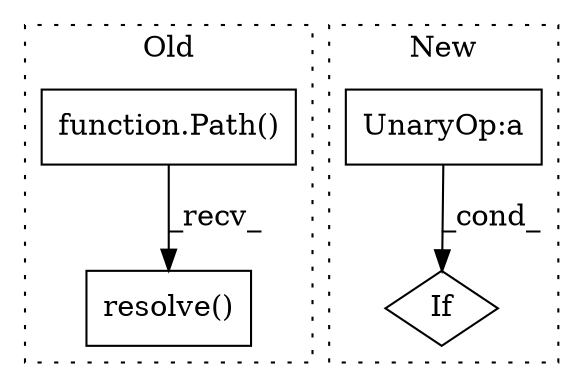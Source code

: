 digraph G {
subgraph cluster0 {
1 [label="resolve()" a="75" s="9138" l="42" shape="box"];
3 [label="function.Path()" a="75" s="9138,9156" l="5,1" shape="box"];
label = "Old";
style="dotted";
}
subgraph cluster1 {
2 [label="If" a="96" s="9886" l="3" shape="diamond"];
4 [label="UnaryOp:a" a="61" s="9889" l="35" shape="box"];
label = "New";
style="dotted";
}
3 -> 1 [label="_recv_"];
4 -> 2 [label="_cond_"];
}